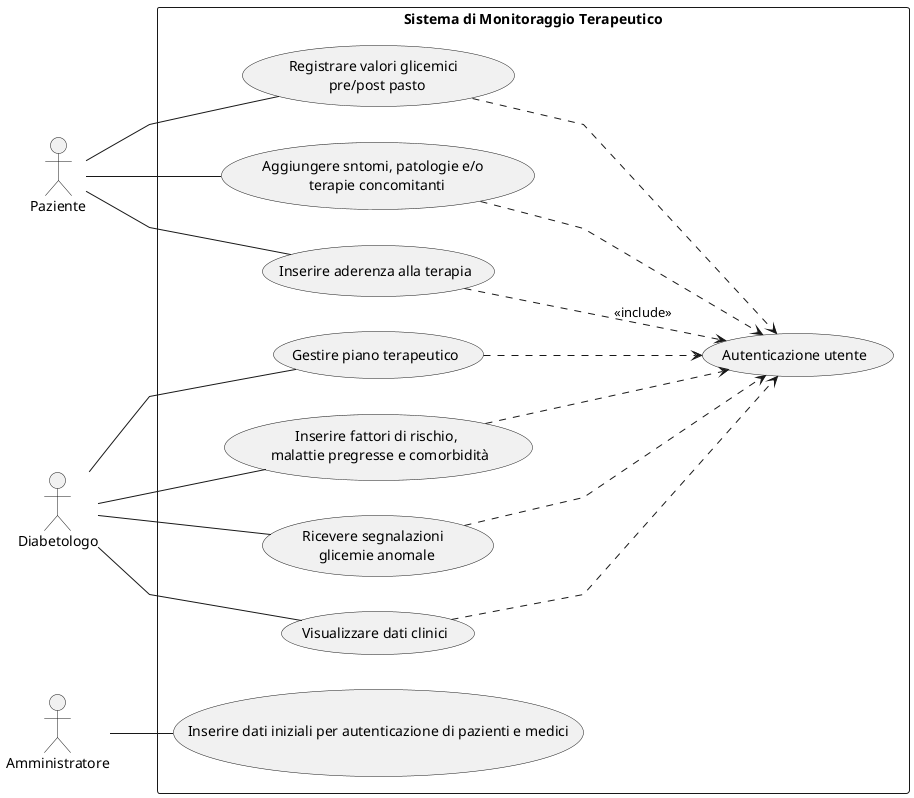 @startuml usercase
skinparam linetype polyline
left to right direction
actor Paziente
actor Diabetologo
actor Amministratore

rectangle "Sistema di Monitoraggio Terapeutico" {

:Paziente: -- (Registrare valori glicemici \n pre/post pasto)
:Paziente: -- (Aggiungere sntomi, patologie e/o \n terapie concomitanti)
:Paziente: -- (Inserire aderenza alla terapia)

:Diabetologo: -- (Gestire piano terapeutico)
:Diabetologo: -- (Inserire fattori di rischio, \n malattie pregresse e comorbidità)
:Diabetologo: -- (Ricevere segnalazioni \n glicemie anomale)
:Diabetologo: -- (Visualizzare dati clinici)

:Amministratore: -- (Inserire dati iniziali per autenticazione di pazienti e medici)

(Inserire aderenza alla terapia) ..> (Autenticazione utente) : <<include>>
(Aggiungere sntomi, patologie e/o \n terapie concomitanti) ..> (Autenticazione utente)
(Registrare valori glicemici \n pre/post pasto) ..> (Autenticazione utente)
(Gestire piano terapeutico) ..> (Autenticazione utente)
(Ricevere segnalazioni \n glicemie anomale) ..> (Autenticazione utente)
(Inserire fattori di rischio, \n malattie pregresse e comorbidità) ..> (Autenticazione utente)
(Visualizzare dati clinici) ..> (Autenticazione utente)



}

@enduml